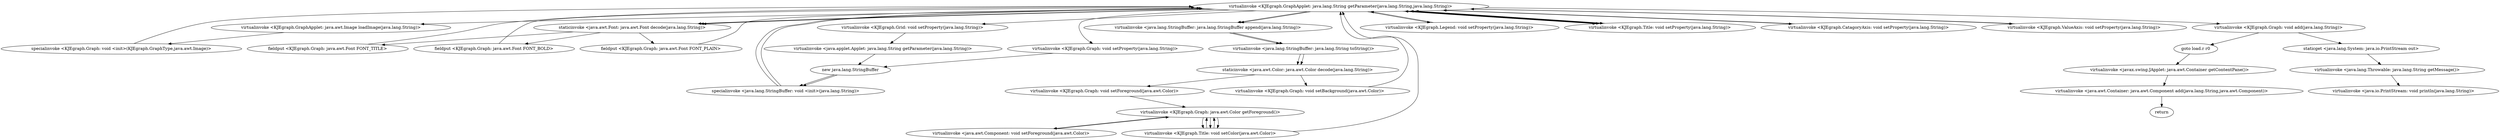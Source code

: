 digraph "" {
"virtualinvoke <KJEgraph.GraphApplet: java.lang.String getParameter(java.lang.String,java.lang.String)>";
 "virtualinvoke <KJEgraph.GraphApplet: java.lang.String getParameter(java.lang.String,java.lang.String)>"->"virtualinvoke <KJEgraph.GraphApplet: java.awt.Image loadImage(java.lang.String)>";
 "virtualinvoke <KJEgraph.GraphApplet: java.awt.Image loadImage(java.lang.String)>"->"specialinvoke <KJEgraph.Graph: void <init>(KJEgraph.GraphType,java.awt.Image)>";
 "specialinvoke <KJEgraph.Graph: void <init>(KJEgraph.GraphType,java.awt.Image)>"->"virtualinvoke <KJEgraph.GraphApplet: java.lang.String getParameter(java.lang.String,java.lang.String)>";
 "virtualinvoke <KJEgraph.GraphApplet: java.lang.String getParameter(java.lang.String,java.lang.String)>"->"staticinvoke <java.awt.Font: java.awt.Font decode(java.lang.String)>";
 "staticinvoke <java.awt.Font: java.awt.Font decode(java.lang.String)>"->"fieldput <KJEgraph.Graph: java.awt.Font FONT_TITLE>";
 "fieldput <KJEgraph.Graph: java.awt.Font FONT_TITLE>"->"virtualinvoke <KJEgraph.GraphApplet: java.lang.String getParameter(java.lang.String,java.lang.String)>";
 "virtualinvoke <KJEgraph.GraphApplet: java.lang.String getParameter(java.lang.String,java.lang.String)>"->"staticinvoke <java.awt.Font: java.awt.Font decode(java.lang.String)>";
 "staticinvoke <java.awt.Font: java.awt.Font decode(java.lang.String)>"->"fieldput <KJEgraph.Graph: java.awt.Font FONT_BOLD>";
 "fieldput <KJEgraph.Graph: java.awt.Font FONT_BOLD>"->"virtualinvoke <KJEgraph.GraphApplet: java.lang.String getParameter(java.lang.String,java.lang.String)>";
 "virtualinvoke <KJEgraph.GraphApplet: java.lang.String getParameter(java.lang.String,java.lang.String)>"->"staticinvoke <java.awt.Font: java.awt.Font decode(java.lang.String)>";
 "staticinvoke <java.awt.Font: java.awt.Font decode(java.lang.String)>"->"fieldput <KJEgraph.Graph: java.awt.Font FONT_PLAIN>";
 "fieldput <KJEgraph.Graph: java.awt.Font FONT_PLAIN>"->"virtualinvoke <KJEgraph.GraphApplet: java.lang.String getParameter(java.lang.String,java.lang.String)>";
 "virtualinvoke <KJEgraph.GraphApplet: java.lang.String getParameter(java.lang.String,java.lang.String)>"->"virtualinvoke <KJEgraph.Graph: void setProperty(java.lang.String)>";
 "virtualinvoke <KJEgraph.Graph: void setProperty(java.lang.String)>"->"new java.lang.StringBuffer";
 "new java.lang.StringBuffer"->"specialinvoke <java.lang.StringBuffer: void <init>(java.lang.String)>";
 "specialinvoke <java.lang.StringBuffer: void <init>(java.lang.String)>"->"virtualinvoke <KJEgraph.GraphApplet: java.lang.String getParameter(java.lang.String,java.lang.String)>";
 "virtualinvoke <KJEgraph.GraphApplet: java.lang.String getParameter(java.lang.String,java.lang.String)>"->"virtualinvoke <java.lang.StringBuffer: java.lang.StringBuffer append(java.lang.String)>";
 "virtualinvoke <java.lang.StringBuffer: java.lang.StringBuffer append(java.lang.String)>"->"virtualinvoke <java.lang.StringBuffer: java.lang.String toString()>";
 "virtualinvoke <java.lang.StringBuffer: java.lang.String toString()>"->"staticinvoke <java.awt.Color: java.awt.Color decode(java.lang.String)>";
 "staticinvoke <java.awt.Color: java.awt.Color decode(java.lang.String)>"->"virtualinvoke <KJEgraph.Graph: void setBackground(java.awt.Color)>";
 "virtualinvoke <KJEgraph.Graph: void setBackground(java.awt.Color)>"->"virtualinvoke <KJEgraph.GraphApplet: java.lang.String getParameter(java.lang.String,java.lang.String)>";
 "virtualinvoke <KJEgraph.GraphApplet: java.lang.String getParameter(java.lang.String,java.lang.String)>"->"virtualinvoke <KJEgraph.Legend: void setProperty(java.lang.String)>";
 "virtualinvoke <KJEgraph.Legend: void setProperty(java.lang.String)>"->"virtualinvoke <KJEgraph.GraphApplet: java.lang.String getParameter(java.lang.String,java.lang.String)>";
 "virtualinvoke <KJEgraph.GraphApplet: java.lang.String getParameter(java.lang.String,java.lang.String)>"->"virtualinvoke <KJEgraph.Title: void setProperty(java.lang.String)>";
 "virtualinvoke <KJEgraph.Title: void setProperty(java.lang.String)>"->"virtualinvoke <KJEgraph.GraphApplet: java.lang.String getParameter(java.lang.String,java.lang.String)>";
 "virtualinvoke <KJEgraph.GraphApplet: java.lang.String getParameter(java.lang.String,java.lang.String)>"->"virtualinvoke <KJEgraph.Title: void setProperty(java.lang.String)>";
 "virtualinvoke <KJEgraph.Title: void setProperty(java.lang.String)>"->"virtualinvoke <KJEgraph.GraphApplet: java.lang.String getParameter(java.lang.String,java.lang.String)>";
 "virtualinvoke <KJEgraph.GraphApplet: java.lang.String getParameter(java.lang.String,java.lang.String)>"->"virtualinvoke <KJEgraph.Title: void setProperty(java.lang.String)>";
 "virtualinvoke <KJEgraph.Title: void setProperty(java.lang.String)>"->"virtualinvoke <KJEgraph.GraphApplet: java.lang.String getParameter(java.lang.String,java.lang.String)>";
 "virtualinvoke <KJEgraph.GraphApplet: java.lang.String getParameter(java.lang.String,java.lang.String)>"->"virtualinvoke <KJEgraph.CatagoryAxis: void setProperty(java.lang.String)>";
 "virtualinvoke <KJEgraph.CatagoryAxis: void setProperty(java.lang.String)>"->"virtualinvoke <KJEgraph.GraphApplet: java.lang.String getParameter(java.lang.String,java.lang.String)>";
 "virtualinvoke <KJEgraph.GraphApplet: java.lang.String getParameter(java.lang.String,java.lang.String)>"->"virtualinvoke <KJEgraph.ValueAxis: void setProperty(java.lang.String)>";
 "virtualinvoke <KJEgraph.ValueAxis: void setProperty(java.lang.String)>"->"virtualinvoke <KJEgraph.GraphApplet: java.lang.String getParameter(java.lang.String,java.lang.String)>";
 "virtualinvoke <KJEgraph.GraphApplet: java.lang.String getParameter(java.lang.String,java.lang.String)>"->"virtualinvoke <KJEgraph.Grid: void setProperty(java.lang.String)>";
 "virtualinvoke <KJEgraph.Grid: void setProperty(java.lang.String)>"->"virtualinvoke <java.applet.Applet: java.lang.String getParameter(java.lang.String)>";
 "virtualinvoke <java.applet.Applet: java.lang.String getParameter(java.lang.String)>"->"new java.lang.StringBuffer";
 "new java.lang.StringBuffer"->"specialinvoke <java.lang.StringBuffer: void <init>(java.lang.String)>";
 "specialinvoke <java.lang.StringBuffer: void <init>(java.lang.String)>"->"virtualinvoke <KJEgraph.GraphApplet: java.lang.String getParameter(java.lang.String,java.lang.String)>";
 "virtualinvoke <KJEgraph.GraphApplet: java.lang.String getParameter(java.lang.String,java.lang.String)>"->"virtualinvoke <java.lang.StringBuffer: java.lang.StringBuffer append(java.lang.String)>";
 "virtualinvoke <java.lang.StringBuffer: java.lang.StringBuffer append(java.lang.String)>"->"virtualinvoke <java.lang.StringBuffer: java.lang.String toString()>";
 "virtualinvoke <java.lang.StringBuffer: java.lang.String toString()>"->"staticinvoke <java.awt.Color: java.awt.Color decode(java.lang.String)>";
 "staticinvoke <java.awt.Color: java.awt.Color decode(java.lang.String)>"->"virtualinvoke <KJEgraph.Graph: void setForeground(java.awt.Color)>";
 "virtualinvoke <KJEgraph.Graph: void setForeground(java.awt.Color)>"->"virtualinvoke <KJEgraph.Graph: java.awt.Color getForeground()>";
 "virtualinvoke <KJEgraph.Graph: java.awt.Color getForeground()>"->"virtualinvoke <java.awt.Component: void setForeground(java.awt.Color)>";
 "virtualinvoke <java.awt.Component: void setForeground(java.awt.Color)>"->"virtualinvoke <KJEgraph.Graph: java.awt.Color getForeground()>";
 "virtualinvoke <KJEgraph.Graph: java.awt.Color getForeground()>"->"virtualinvoke <KJEgraph.Title: void setColor(java.awt.Color)>";
 "virtualinvoke <KJEgraph.Title: void setColor(java.awt.Color)>"->"virtualinvoke <KJEgraph.Graph: java.awt.Color getForeground()>";
 "virtualinvoke <KJEgraph.Graph: java.awt.Color getForeground()>"->"virtualinvoke <KJEgraph.Title: void setColor(java.awt.Color)>";
 "virtualinvoke <KJEgraph.Title: void setColor(java.awt.Color)>"->"virtualinvoke <KJEgraph.Graph: java.awt.Color getForeground()>";
 "virtualinvoke <KJEgraph.Graph: java.awt.Color getForeground()>"->"virtualinvoke <KJEgraph.Title: void setColor(java.awt.Color)>";
 "virtualinvoke <KJEgraph.Title: void setColor(java.awt.Color)>"->"virtualinvoke <KJEgraph.GraphApplet: java.lang.String getParameter(java.lang.String,java.lang.String)>";
 "virtualinvoke <KJEgraph.GraphApplet: java.lang.String getParameter(java.lang.String,java.lang.String)>"->"virtualinvoke <KJEgraph.Graph: void add(java.lang.String)>";
 "virtualinvoke <KJEgraph.Graph: void add(java.lang.String)>"->"goto load.r r0";
 "goto load.r r0"->"virtualinvoke <javax.swing.JApplet: java.awt.Container getContentPane()>";
 "virtualinvoke <javax.swing.JApplet: java.awt.Container getContentPane()>"->"virtualinvoke <java.awt.Container: java.awt.Component add(java.lang.String,java.awt.Component)>";
 "virtualinvoke <java.awt.Container: java.awt.Component add(java.lang.String,java.awt.Component)>"->"return";
 "virtualinvoke <KJEgraph.Graph: void add(java.lang.String)>"->"staticget <java.lang.System: java.io.PrintStream out>";
 "staticget <java.lang.System: java.io.PrintStream out>"->"virtualinvoke <java.lang.Throwable: java.lang.String getMessage()>";
 "virtualinvoke <java.lang.Throwable: java.lang.String getMessage()>"->"virtualinvoke <java.io.PrintStream: void println(java.lang.String)>";
}
